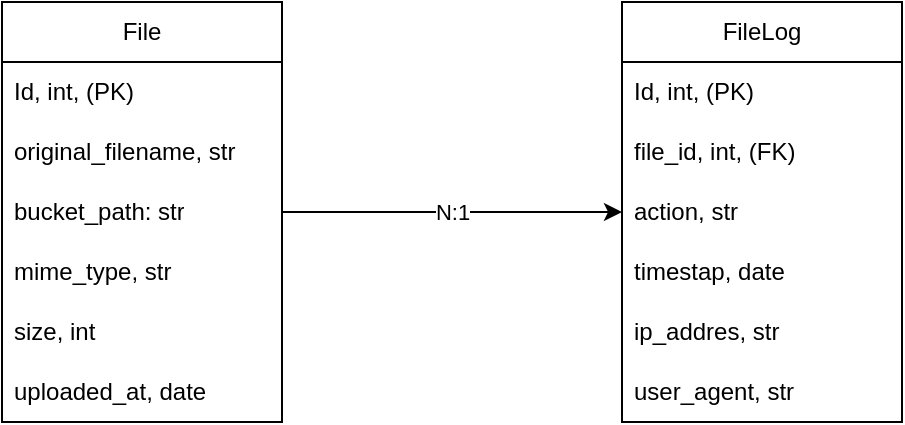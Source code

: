 <mxfile version="28.0.6">
  <diagram name="Sayfa -1" id="7lS-Mw94LueBunxnv4nH">
    <mxGraphModel dx="971" dy="568" grid="1" gridSize="10" guides="1" tooltips="1" connect="1" arrows="1" fold="1" page="1" pageScale="1" pageWidth="1654" pageHeight="2336" math="0" shadow="0">
      <root>
        <mxCell id="0" />
        <mxCell id="1" parent="0" />
        <mxCell id="xeI-l_qXZSaCVmgEYAn3-1" value="File" style="swimlane;fontStyle=0;childLayout=stackLayout;horizontal=1;startSize=30;horizontalStack=0;resizeParent=1;resizeParentMax=0;resizeLast=0;collapsible=1;marginBottom=0;whiteSpace=wrap;html=1;" vertex="1" parent="1">
          <mxGeometry x="360" y="160" width="140" height="210" as="geometry" />
        </mxCell>
        <mxCell id="xeI-l_qXZSaCVmgEYAn3-2" value="Id, int, (PK)" style="text;strokeColor=none;fillColor=none;align=left;verticalAlign=middle;spacingLeft=4;spacingRight=4;overflow=hidden;points=[[0,0.5],[1,0.5]];portConstraint=eastwest;rotatable=0;whiteSpace=wrap;html=1;" vertex="1" parent="xeI-l_qXZSaCVmgEYAn3-1">
          <mxGeometry y="30" width="140" height="30" as="geometry" />
        </mxCell>
        <mxCell id="xeI-l_qXZSaCVmgEYAn3-3" value="original_filename, str" style="text;strokeColor=none;fillColor=none;align=left;verticalAlign=middle;spacingLeft=4;spacingRight=4;overflow=hidden;points=[[0,0.5],[1,0.5]];portConstraint=eastwest;rotatable=0;whiteSpace=wrap;html=1;" vertex="1" parent="xeI-l_qXZSaCVmgEYAn3-1">
          <mxGeometry y="60" width="140" height="30" as="geometry" />
        </mxCell>
        <mxCell id="xeI-l_qXZSaCVmgEYAn3-4" value="bucket_path: str" style="text;strokeColor=none;fillColor=none;align=left;verticalAlign=middle;spacingLeft=4;spacingRight=4;overflow=hidden;points=[[0,0.5],[1,0.5]];portConstraint=eastwest;rotatable=0;whiteSpace=wrap;html=1;" vertex="1" parent="xeI-l_qXZSaCVmgEYAn3-1">
          <mxGeometry y="90" width="140" height="30" as="geometry" />
        </mxCell>
        <mxCell id="xeI-l_qXZSaCVmgEYAn3-8" value="mime_type, str" style="text;strokeColor=none;fillColor=none;align=left;verticalAlign=middle;spacingLeft=4;spacingRight=4;overflow=hidden;points=[[0,0.5],[1,0.5]];portConstraint=eastwest;rotatable=0;whiteSpace=wrap;html=1;" vertex="1" parent="xeI-l_qXZSaCVmgEYAn3-1">
          <mxGeometry y="120" width="140" height="30" as="geometry" />
        </mxCell>
        <mxCell id="xeI-l_qXZSaCVmgEYAn3-7" value="size, int" style="text;strokeColor=none;fillColor=none;align=left;verticalAlign=middle;spacingLeft=4;spacingRight=4;overflow=hidden;points=[[0,0.5],[1,0.5]];portConstraint=eastwest;rotatable=0;whiteSpace=wrap;html=1;" vertex="1" parent="xeI-l_qXZSaCVmgEYAn3-1">
          <mxGeometry y="150" width="140" height="30" as="geometry" />
        </mxCell>
        <mxCell id="xeI-l_qXZSaCVmgEYAn3-6" value="uploaded_at, date" style="text;strokeColor=none;fillColor=none;align=left;verticalAlign=middle;spacingLeft=4;spacingRight=4;overflow=hidden;points=[[0,0.5],[1,0.5]];portConstraint=eastwest;rotatable=0;whiteSpace=wrap;html=1;" vertex="1" parent="xeI-l_qXZSaCVmgEYAn3-1">
          <mxGeometry y="180" width="140" height="30" as="geometry" />
        </mxCell>
        <mxCell id="xeI-l_qXZSaCVmgEYAn3-9" value="FileLog" style="swimlane;fontStyle=0;childLayout=stackLayout;horizontal=1;startSize=30;horizontalStack=0;resizeParent=1;resizeParentMax=0;resizeLast=0;collapsible=1;marginBottom=0;whiteSpace=wrap;html=1;" vertex="1" parent="1">
          <mxGeometry x="670" y="160" width="140" height="210" as="geometry" />
        </mxCell>
        <mxCell id="xeI-l_qXZSaCVmgEYAn3-10" value="Id, int, (PK)" style="text;strokeColor=none;fillColor=none;align=left;verticalAlign=middle;spacingLeft=4;spacingRight=4;overflow=hidden;points=[[0,0.5],[1,0.5]];portConstraint=eastwest;rotatable=0;whiteSpace=wrap;html=1;" vertex="1" parent="xeI-l_qXZSaCVmgEYAn3-9">
          <mxGeometry y="30" width="140" height="30" as="geometry" />
        </mxCell>
        <mxCell id="xeI-l_qXZSaCVmgEYAn3-11" value="file_id, int, (FK)" style="text;strokeColor=none;fillColor=none;align=left;verticalAlign=middle;spacingLeft=4;spacingRight=4;overflow=hidden;points=[[0,0.5],[1,0.5]];portConstraint=eastwest;rotatable=0;whiteSpace=wrap;html=1;" vertex="1" parent="xeI-l_qXZSaCVmgEYAn3-9">
          <mxGeometry y="60" width="140" height="30" as="geometry" />
        </mxCell>
        <mxCell id="xeI-l_qXZSaCVmgEYAn3-13" value="action, str" style="text;strokeColor=none;fillColor=none;align=left;verticalAlign=middle;spacingLeft=4;spacingRight=4;overflow=hidden;points=[[0,0.5],[1,0.5]];portConstraint=eastwest;rotatable=0;whiteSpace=wrap;html=1;" vertex="1" parent="xeI-l_qXZSaCVmgEYAn3-9">
          <mxGeometry y="90" width="140" height="30" as="geometry" />
        </mxCell>
        <mxCell id="xeI-l_qXZSaCVmgEYAn3-12" value="timestap, date" style="text;strokeColor=none;fillColor=none;align=left;verticalAlign=middle;spacingLeft=4;spacingRight=4;overflow=hidden;points=[[0,0.5],[1,0.5]];portConstraint=eastwest;rotatable=0;whiteSpace=wrap;html=1;" vertex="1" parent="xeI-l_qXZSaCVmgEYAn3-9">
          <mxGeometry y="120" width="140" height="30" as="geometry" />
        </mxCell>
        <mxCell id="xeI-l_qXZSaCVmgEYAn3-14" value="ip_addres, str" style="text;strokeColor=none;fillColor=none;align=left;verticalAlign=middle;spacingLeft=4;spacingRight=4;overflow=hidden;points=[[0,0.5],[1,0.5]];portConstraint=eastwest;rotatable=0;whiteSpace=wrap;html=1;" vertex="1" parent="xeI-l_qXZSaCVmgEYAn3-9">
          <mxGeometry y="150" width="140" height="30" as="geometry" />
        </mxCell>
        <mxCell id="xeI-l_qXZSaCVmgEYAn3-15" value="user_agent, str" style="text;strokeColor=none;fillColor=none;align=left;verticalAlign=middle;spacingLeft=4;spacingRight=4;overflow=hidden;points=[[0,0.5],[1,0.5]];portConstraint=eastwest;rotatable=0;whiteSpace=wrap;html=1;" vertex="1" parent="xeI-l_qXZSaCVmgEYAn3-9">
          <mxGeometry y="180" width="140" height="30" as="geometry" />
        </mxCell>
        <mxCell id="xeI-l_qXZSaCVmgEYAn3-16" value="N:1" style="edgeStyle=orthogonalEdgeStyle;rounded=0;orthogonalLoop=1;jettySize=auto;html=1;exitX=1;exitY=0.5;exitDx=0;exitDy=0;entryX=0;entryY=0.5;entryDx=0;entryDy=0;" edge="1" parent="1" source="xeI-l_qXZSaCVmgEYAn3-4" target="xeI-l_qXZSaCVmgEYAn3-13">
          <mxGeometry relative="1" as="geometry" />
        </mxCell>
      </root>
    </mxGraphModel>
  </diagram>
</mxfile>
